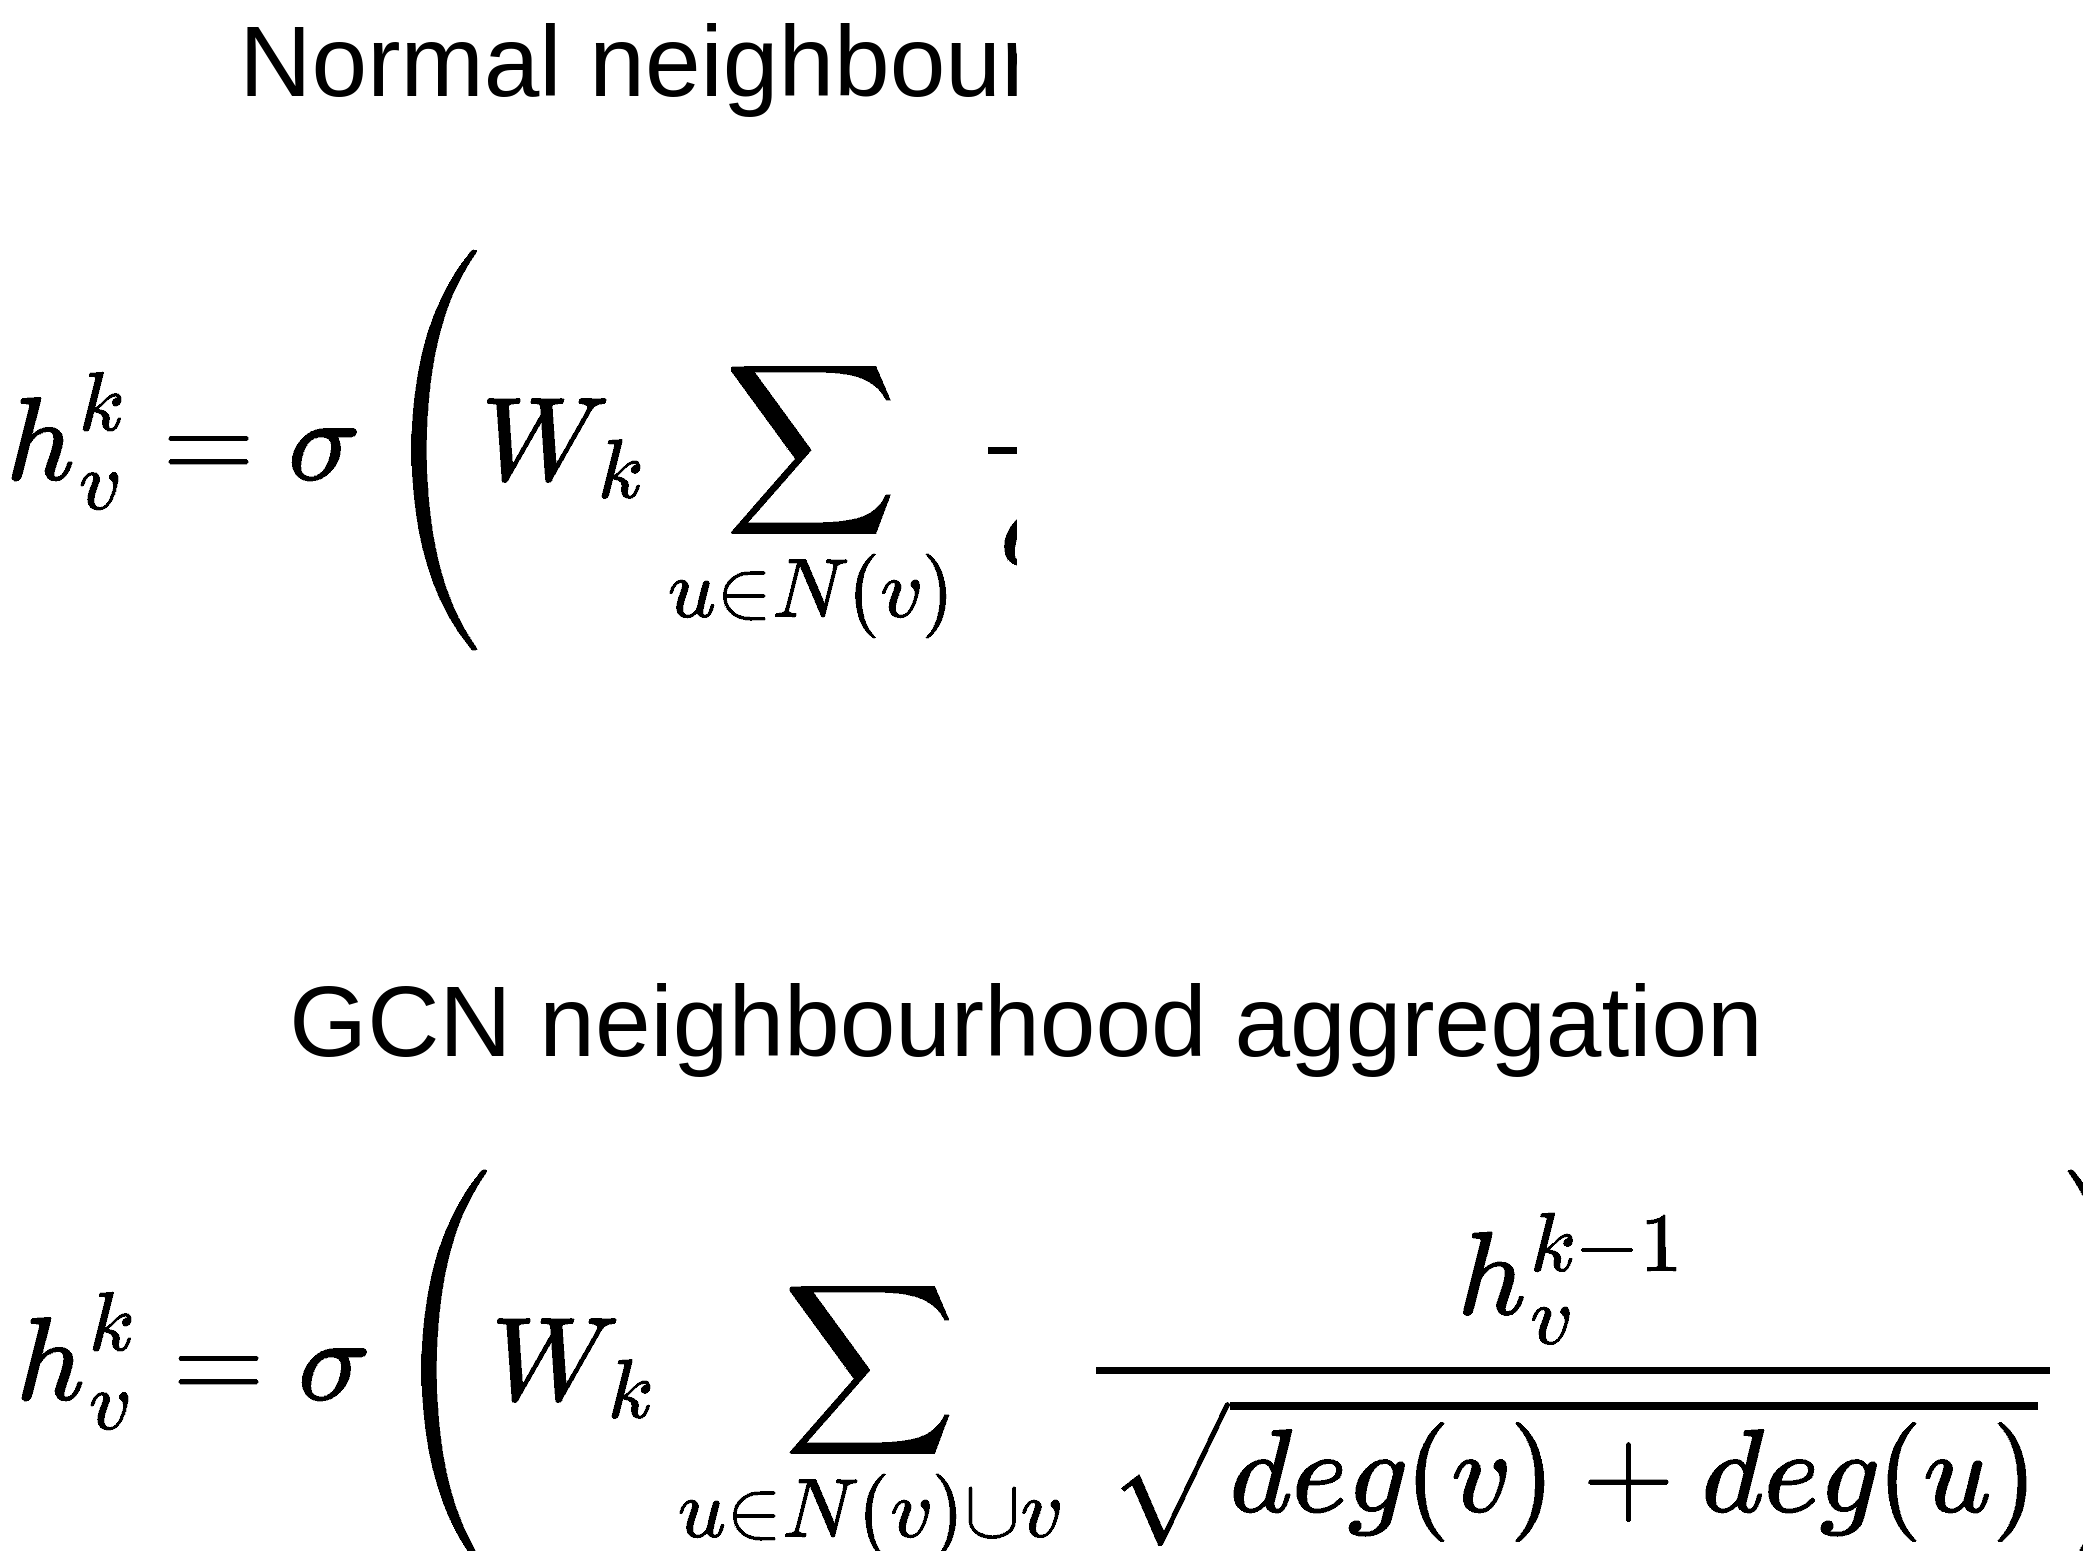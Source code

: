 <mxfile version="13.1.3" type="device"><diagram id="v2cozbg_ovb23ertgJpT" name="Page-1"><mxGraphModel dx="2182" dy="1916" grid="1" gridSize="10" guides="1" tooltips="1" connect="1" arrows="1" fold="1" page="1" pageScale="1" pageWidth="827" pageHeight="1169" math="1" shadow="0"><root><mxCell id="0"/><mxCell id="1" parent="0"/><mxCell id="GCDMXCgX_KerXp0ctdIK-1" value="&lt;font style=&quot;font-size: 50px&quot;&gt;$$h_v^k = \sigma\left( W_k \sum_{u \in N(v)} \frac{h_v^{k-1}}{deg(v)}+ B_v h_v^{k-1}\right)$$&lt;/font&gt;" style="text;html=1;strokeColor=none;fillColor=none;align=center;verticalAlign=middle;whiteSpace=wrap;rounded=0;allowArrows=0;connectable=0;" vertex="1" parent="1"><mxGeometry x="-81" y="190" width="990" height="10" as="geometry"/></mxCell><mxCell id="GCDMXCgX_KerXp0ctdIK-2" value="&lt;font style=&quot;font-size: 50px&quot;&gt;$$h_v^k = \sigma\left( W_k \sum_{u \in N(v) \cup v} \frac{h_v^{k-1}}{\sqrt{deg(v) + deg(u)}}\right)$$&lt;/font&gt;" style="text;html=1;strokeColor=none;fillColor=none;align=center;verticalAlign=middle;whiteSpace=wrap;rounded=0;allowArrows=0;connectable=0;" vertex="1" parent="1"><mxGeometry x="-30" y="650" width="990" height="10" as="geometry"/></mxCell><mxCell id="GCDMXCgX_KerXp0ctdIK-3" value="&lt;font style=&quot;font-size: 50px&quot;&gt;Normal neighbourhood aggregation&lt;br&gt;&lt;/font&gt;" style="text;html=1;strokeColor=none;fillColor=none;align=center;verticalAlign=middle;whiteSpace=wrap;rounded=0;" vertex="1" parent="1"><mxGeometry x="37" y="-10" width="790" height="20" as="geometry"/></mxCell><mxCell id="GCDMXCgX_KerXp0ctdIK-4" value="&lt;font style=&quot;font-size: 50px&quot;&gt;GCN neighbourhood aggregation&lt;br&gt;&lt;/font&gt;" style="text;html=1;strokeColor=none;fillColor=none;align=center;verticalAlign=middle;whiteSpace=wrap;rounded=0;" vertex="1" parent="1"><mxGeometry x="37" y="470" width="790" height="20" as="geometry"/></mxCell></root></mxGraphModel></diagram></mxfile>